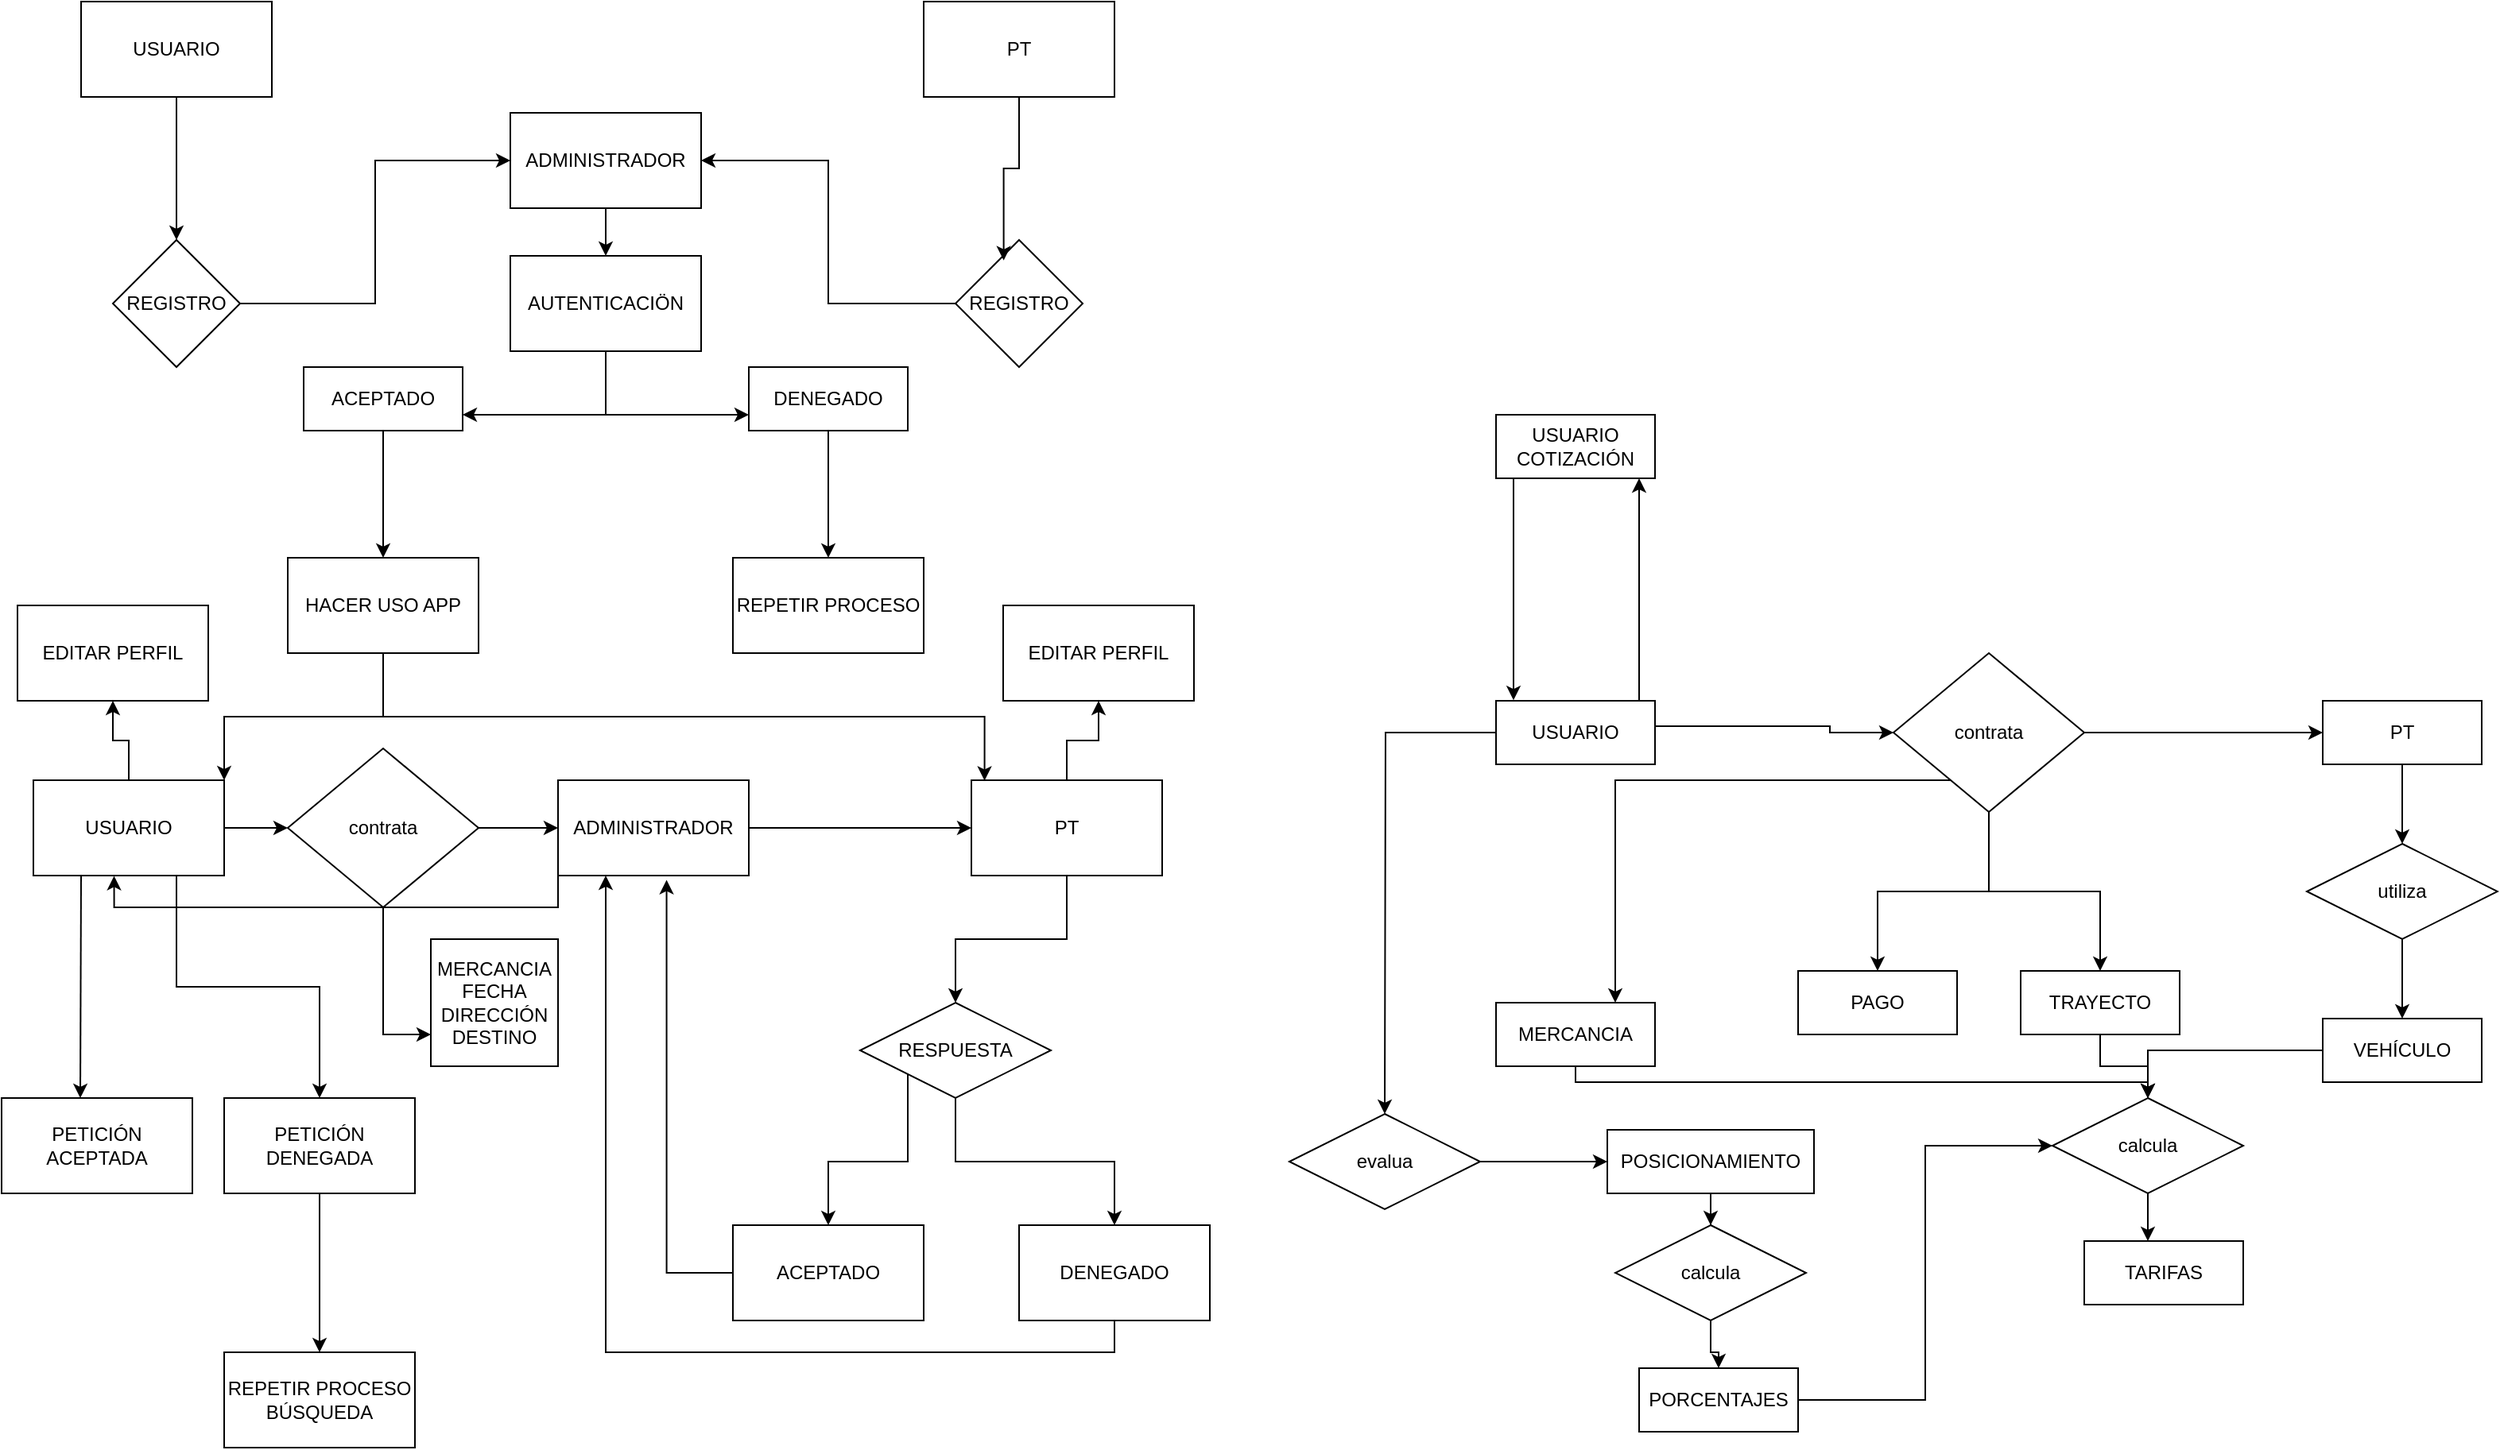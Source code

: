 <mxfile version="22.1.18" type="github">
  <diagram id="R2lEEEUBdFMjLlhIrx00" name="Page-1">
    <mxGraphModel dx="2537" dy="1995" grid="1" gridSize="10" guides="1" tooltips="1" connect="1" arrows="1" fold="1" page="1" pageScale="1" pageWidth="850" pageHeight="1100" math="0" shadow="0" extFonts="Permanent Marker^https://fonts.googleapis.com/css?family=Permanent+Marker">
      <root>
        <mxCell id="0" />
        <mxCell id="1" parent="0" />
        <mxCell id="s-wujuHhtaPkNqWGCWmi-6" style="edgeStyle=orthogonalEdgeStyle;rounded=0;orthogonalLoop=1;jettySize=auto;html=1;entryX=0;entryY=0.5;entryDx=0;entryDy=0;" parent="1" source="s-wujuHhtaPkNqWGCWmi-2" target="s-wujuHhtaPkNqWGCWmi-5" edge="1">
          <mxGeometry relative="1" as="geometry" />
        </mxCell>
        <mxCell id="s-wujuHhtaPkNqWGCWmi-42" style="edgeStyle=orthogonalEdgeStyle;rounded=0;orthogonalLoop=1;jettySize=auto;html=1;entryX=0.75;entryY=0;entryDx=0;entryDy=0;" parent="1" source="s-wujuHhtaPkNqWGCWmi-2" target="s-wujuHhtaPkNqWGCWmi-13" edge="1">
          <mxGeometry relative="1" as="geometry">
            <Array as="points">
              <mxPoint x="185" y="110" />
            </Array>
          </mxGeometry>
        </mxCell>
        <mxCell id="s-wujuHhtaPkNqWGCWmi-43" style="edgeStyle=orthogonalEdgeStyle;rounded=0;orthogonalLoop=1;jettySize=auto;html=1;" parent="1" source="s-wujuHhtaPkNqWGCWmi-2" target="s-wujuHhtaPkNqWGCWmi-14" edge="1">
          <mxGeometry relative="1" as="geometry" />
        </mxCell>
        <mxCell id="s-wujuHhtaPkNqWGCWmi-44" style="edgeStyle=orthogonalEdgeStyle;rounded=0;orthogonalLoop=1;jettySize=auto;html=1;" parent="1" source="s-wujuHhtaPkNqWGCWmi-2" target="s-wujuHhtaPkNqWGCWmi-12" edge="1">
          <mxGeometry relative="1" as="geometry" />
        </mxCell>
        <mxCell id="s-wujuHhtaPkNqWGCWmi-2" value="contrata" style="shape=rhombus;perimeter=rhombusPerimeter;whiteSpace=wrap;html=1;align=center;" parent="1" vertex="1">
          <mxGeometry x="360" y="30" width="120" height="100" as="geometry" />
        </mxCell>
        <mxCell id="s-wujuHhtaPkNqWGCWmi-25" style="edgeStyle=orthogonalEdgeStyle;rounded=0;orthogonalLoop=1;jettySize=auto;html=1;" parent="1" source="s-wujuHhtaPkNqWGCWmi-4" edge="1">
          <mxGeometry relative="1" as="geometry">
            <mxPoint x="40" y="320" as="targetPoint" />
          </mxGeometry>
        </mxCell>
        <mxCell id="s-wujuHhtaPkNqWGCWmi-46" style="edgeStyle=orthogonalEdgeStyle;rounded=0;orthogonalLoop=1;jettySize=auto;html=1;" parent="1" source="s-wujuHhtaPkNqWGCWmi-4" target="s-wujuHhtaPkNqWGCWmi-45" edge="1">
          <mxGeometry relative="1" as="geometry">
            <Array as="points">
              <mxPoint x="200" y="-20" />
              <mxPoint x="200" y="-20" />
            </Array>
          </mxGeometry>
        </mxCell>
        <mxCell id="s-wujuHhtaPkNqWGCWmi-4" value="USUARIO" style="whiteSpace=wrap;html=1;align=center;" parent="1" vertex="1">
          <mxGeometry x="110" y="60" width="100" height="40" as="geometry" />
        </mxCell>
        <mxCell id="s-wujuHhtaPkNqWGCWmi-29" style="edgeStyle=orthogonalEdgeStyle;rounded=0;orthogonalLoop=1;jettySize=auto;html=1;entryX=0.5;entryY=0;entryDx=0;entryDy=0;" parent="1" source="s-wujuHhtaPkNqWGCWmi-5" target="s-wujuHhtaPkNqWGCWmi-28" edge="1">
          <mxGeometry relative="1" as="geometry" />
        </mxCell>
        <mxCell id="s-wujuHhtaPkNqWGCWmi-5" value="PT" style="whiteSpace=wrap;html=1;align=center;" parent="1" vertex="1">
          <mxGeometry x="630" y="60" width="100" height="40" as="geometry" />
        </mxCell>
        <mxCell id="s-wujuHhtaPkNqWGCWmi-10" style="edgeStyle=orthogonalEdgeStyle;rounded=0;orthogonalLoop=1;jettySize=auto;html=1;entryX=0;entryY=0.5;entryDx=0;entryDy=0;" parent="1" target="s-wujuHhtaPkNqWGCWmi-2" edge="1">
          <mxGeometry relative="1" as="geometry">
            <mxPoint x="210" y="76" as="sourcePoint" />
            <mxPoint x="328.04" y="84.15" as="targetPoint" />
            <Array as="points">
              <mxPoint x="320" y="76" />
              <mxPoint x="320" y="80" />
            </Array>
          </mxGeometry>
        </mxCell>
        <mxCell id="s-wujuHhtaPkNqWGCWmi-35" style="edgeStyle=orthogonalEdgeStyle;rounded=0;orthogonalLoop=1;jettySize=auto;html=1;entryX=0.5;entryY=0;entryDx=0;entryDy=0;" parent="1" source="s-wujuHhtaPkNqWGCWmi-11" target="s-wujuHhtaPkNqWGCWmi-32" edge="1">
          <mxGeometry relative="1" as="geometry" />
        </mxCell>
        <mxCell id="s-wujuHhtaPkNqWGCWmi-11" value="VEHÍCULO" style="whiteSpace=wrap;html=1;align=center;" parent="1" vertex="1">
          <mxGeometry x="630" y="260" width="100" height="40" as="geometry" />
        </mxCell>
        <mxCell id="s-wujuHhtaPkNqWGCWmi-34" style="edgeStyle=orthogonalEdgeStyle;rounded=0;orthogonalLoop=1;jettySize=auto;html=1;entryX=0.5;entryY=0;entryDx=0;entryDy=0;" parent="1" source="s-wujuHhtaPkNqWGCWmi-12" target="s-wujuHhtaPkNqWGCWmi-32" edge="1">
          <mxGeometry relative="1" as="geometry" />
        </mxCell>
        <mxCell id="s-wujuHhtaPkNqWGCWmi-12" value="TRAYECTO" style="whiteSpace=wrap;html=1;align=center;" parent="1" vertex="1">
          <mxGeometry x="440" y="230" width="100" height="40" as="geometry" />
        </mxCell>
        <mxCell id="s-wujuHhtaPkNqWGCWmi-33" style="edgeStyle=orthogonalEdgeStyle;rounded=0;orthogonalLoop=1;jettySize=auto;html=1;" parent="1" source="s-wujuHhtaPkNqWGCWmi-13" target="s-wujuHhtaPkNqWGCWmi-32" edge="1">
          <mxGeometry relative="1" as="geometry">
            <Array as="points">
              <mxPoint x="160" y="300" />
              <mxPoint x="520" y="300" />
            </Array>
          </mxGeometry>
        </mxCell>
        <mxCell id="s-wujuHhtaPkNqWGCWmi-13" value="MERCANCIA" style="whiteSpace=wrap;html=1;align=center;" parent="1" vertex="1">
          <mxGeometry x="110" y="250" width="100" height="40" as="geometry" />
        </mxCell>
        <mxCell id="s-wujuHhtaPkNqWGCWmi-14" value="PAGO" style="whiteSpace=wrap;html=1;align=center;" parent="1" vertex="1">
          <mxGeometry x="300" y="230" width="100" height="40" as="geometry" />
        </mxCell>
        <mxCell id="s-wujuHhtaPkNqWGCWmi-15" value="TARIFAS" style="whiteSpace=wrap;html=1;align=center;" parent="1" vertex="1">
          <mxGeometry x="480" y="400" width="100" height="40" as="geometry" />
        </mxCell>
        <mxCell id="s-wujuHhtaPkNqWGCWmi-39" style="edgeStyle=orthogonalEdgeStyle;rounded=0;orthogonalLoop=1;jettySize=auto;html=1;entryX=0.5;entryY=0;entryDx=0;entryDy=0;" parent="1" source="s-wujuHhtaPkNqWGCWmi-16" target="s-wujuHhtaPkNqWGCWmi-38" edge="1">
          <mxGeometry relative="1" as="geometry" />
        </mxCell>
        <mxCell id="s-wujuHhtaPkNqWGCWmi-16" value="POSICIONAMIENTO" style="whiteSpace=wrap;html=1;align=center;" parent="1" vertex="1">
          <mxGeometry x="180" y="330" width="130" height="40" as="geometry" />
        </mxCell>
        <mxCell id="s-wujuHhtaPkNqWGCWmi-41" style="edgeStyle=orthogonalEdgeStyle;rounded=0;orthogonalLoop=1;jettySize=auto;html=1;entryX=0;entryY=0.5;entryDx=0;entryDy=0;" parent="1" source="s-wujuHhtaPkNqWGCWmi-17" target="s-wujuHhtaPkNqWGCWmi-32" edge="1">
          <mxGeometry relative="1" as="geometry" />
        </mxCell>
        <mxCell id="s-wujuHhtaPkNqWGCWmi-17" value="PORCENTAJES" style="whiteSpace=wrap;html=1;align=center;" parent="1" vertex="1">
          <mxGeometry x="200" y="480" width="100" height="40" as="geometry" />
        </mxCell>
        <mxCell id="s-wujuHhtaPkNqWGCWmi-26" style="edgeStyle=orthogonalEdgeStyle;rounded=0;orthogonalLoop=1;jettySize=auto;html=1;" parent="1" source="s-wujuHhtaPkNqWGCWmi-24" target="s-wujuHhtaPkNqWGCWmi-16" edge="1">
          <mxGeometry relative="1" as="geometry" />
        </mxCell>
        <mxCell id="s-wujuHhtaPkNqWGCWmi-24" value="evalua" style="shape=rhombus;perimeter=rhombusPerimeter;whiteSpace=wrap;html=1;align=center;" parent="1" vertex="1">
          <mxGeometry x="-20" y="320" width="120" height="60" as="geometry" />
        </mxCell>
        <mxCell id="s-wujuHhtaPkNqWGCWmi-30" style="edgeStyle=orthogonalEdgeStyle;rounded=0;orthogonalLoop=1;jettySize=auto;html=1;" parent="1" source="s-wujuHhtaPkNqWGCWmi-28" target="s-wujuHhtaPkNqWGCWmi-11" edge="1">
          <mxGeometry relative="1" as="geometry" />
        </mxCell>
        <mxCell id="s-wujuHhtaPkNqWGCWmi-28" value="utiliza" style="shape=rhombus;perimeter=rhombusPerimeter;whiteSpace=wrap;html=1;align=center;" parent="1" vertex="1">
          <mxGeometry x="620" y="150" width="120" height="60" as="geometry" />
        </mxCell>
        <mxCell id="s-wujuHhtaPkNqWGCWmi-32" value="calcula" style="shape=rhombus;perimeter=rhombusPerimeter;whiteSpace=wrap;html=1;align=center;" parent="1" vertex="1">
          <mxGeometry x="460" y="310" width="120" height="60" as="geometry" />
        </mxCell>
        <mxCell id="s-wujuHhtaPkNqWGCWmi-36" style="edgeStyle=orthogonalEdgeStyle;rounded=0;orthogonalLoop=1;jettySize=auto;html=1;entryX=0.4;entryY=0;entryDx=0;entryDy=0;entryPerimeter=0;" parent="1" source="s-wujuHhtaPkNqWGCWmi-32" target="s-wujuHhtaPkNqWGCWmi-15" edge="1">
          <mxGeometry relative="1" as="geometry" />
        </mxCell>
        <mxCell id="s-wujuHhtaPkNqWGCWmi-40" style="edgeStyle=orthogonalEdgeStyle;rounded=0;orthogonalLoop=1;jettySize=auto;html=1;" parent="1" source="s-wujuHhtaPkNqWGCWmi-38" target="s-wujuHhtaPkNqWGCWmi-17" edge="1">
          <mxGeometry relative="1" as="geometry" />
        </mxCell>
        <mxCell id="s-wujuHhtaPkNqWGCWmi-38" value="calcula" style="shape=rhombus;perimeter=rhombusPerimeter;whiteSpace=wrap;html=1;align=center;" parent="1" vertex="1">
          <mxGeometry x="185" y="390" width="120" height="60" as="geometry" />
        </mxCell>
        <mxCell id="s-wujuHhtaPkNqWGCWmi-45" value="USUARIO COTIZACIÓN" style="whiteSpace=wrap;html=1;align=center;" parent="1" vertex="1">
          <mxGeometry x="110" y="-120" width="100" height="40" as="geometry" />
        </mxCell>
        <mxCell id="s-wujuHhtaPkNqWGCWmi-47" style="edgeStyle=orthogonalEdgeStyle;rounded=0;orthogonalLoop=1;jettySize=auto;html=1;entryX=0.11;entryY=-0.01;entryDx=0;entryDy=0;entryPerimeter=0;" parent="1" source="s-wujuHhtaPkNqWGCWmi-45" target="s-wujuHhtaPkNqWGCWmi-4" edge="1">
          <mxGeometry relative="1" as="geometry">
            <Array as="points">
              <mxPoint x="130" y="-80" />
              <mxPoint x="130" y="-80" />
            </Array>
          </mxGeometry>
        </mxCell>
        <mxCell id="q2-BK6-ns6nN9b0wE0lk-15" style="edgeStyle=orthogonalEdgeStyle;rounded=0;orthogonalLoop=1;jettySize=auto;html=1;exitX=0.5;exitY=1;exitDx=0;exitDy=0;entryX=0.5;entryY=0;entryDx=0;entryDy=0;" edge="1" parent="1" source="q2-BK6-ns6nN9b0wE0lk-1" target="q2-BK6-ns6nN9b0wE0lk-4">
          <mxGeometry relative="1" as="geometry" />
        </mxCell>
        <mxCell id="q2-BK6-ns6nN9b0wE0lk-1" value="USUARIO" style="rounded=0;whiteSpace=wrap;html=1;" vertex="1" parent="1">
          <mxGeometry x="-780" y="-380" width="120" height="60" as="geometry" />
        </mxCell>
        <mxCell id="q2-BK6-ns6nN9b0wE0lk-2" value="PT" style="rounded=0;whiteSpace=wrap;html=1;" vertex="1" parent="1">
          <mxGeometry x="-250" y="-380" width="120" height="60" as="geometry" />
        </mxCell>
        <mxCell id="q2-BK6-ns6nN9b0wE0lk-27" style="edgeStyle=orthogonalEdgeStyle;rounded=0;orthogonalLoop=1;jettySize=auto;html=1;exitX=0.5;exitY=1;exitDx=0;exitDy=0;entryX=0.5;entryY=0;entryDx=0;entryDy=0;" edge="1" parent="1" source="q2-BK6-ns6nN9b0wE0lk-3" target="q2-BK6-ns6nN9b0wE0lk-8">
          <mxGeometry relative="1" as="geometry" />
        </mxCell>
        <mxCell id="q2-BK6-ns6nN9b0wE0lk-3" value="ADMINISTRADOR" style="rounded=0;whiteSpace=wrap;html=1;" vertex="1" parent="1">
          <mxGeometry x="-510" y="-310" width="120" height="60" as="geometry" />
        </mxCell>
        <mxCell id="q2-BK6-ns6nN9b0wE0lk-19" style="edgeStyle=orthogonalEdgeStyle;rounded=0;orthogonalLoop=1;jettySize=auto;html=1;exitX=1;exitY=0.5;exitDx=0;exitDy=0;entryX=0;entryY=0.5;entryDx=0;entryDy=0;" edge="1" parent="1" source="q2-BK6-ns6nN9b0wE0lk-4" target="q2-BK6-ns6nN9b0wE0lk-3">
          <mxGeometry relative="1" as="geometry" />
        </mxCell>
        <mxCell id="q2-BK6-ns6nN9b0wE0lk-4" value="REGISTRO" style="rhombus;whiteSpace=wrap;html=1;" vertex="1" parent="1">
          <mxGeometry x="-760" y="-230" width="80" height="80" as="geometry" />
        </mxCell>
        <mxCell id="q2-BK6-ns6nN9b0wE0lk-28" style="edgeStyle=orthogonalEdgeStyle;rounded=0;orthogonalLoop=1;jettySize=auto;html=1;exitX=0.5;exitY=1;exitDx=0;exitDy=0;entryX=1;entryY=0.75;entryDx=0;entryDy=0;" edge="1" parent="1" source="q2-BK6-ns6nN9b0wE0lk-8" target="q2-BK6-ns6nN9b0wE0lk-11">
          <mxGeometry relative="1" as="geometry" />
        </mxCell>
        <mxCell id="q2-BK6-ns6nN9b0wE0lk-29" style="edgeStyle=orthogonalEdgeStyle;rounded=0;orthogonalLoop=1;jettySize=auto;html=1;exitX=0.5;exitY=1;exitDx=0;exitDy=0;entryX=0;entryY=0.75;entryDx=0;entryDy=0;" edge="1" parent="1" source="q2-BK6-ns6nN9b0wE0lk-8" target="q2-BK6-ns6nN9b0wE0lk-12">
          <mxGeometry relative="1" as="geometry" />
        </mxCell>
        <mxCell id="q2-BK6-ns6nN9b0wE0lk-8" value="AUTENTICACIÖN" style="rounded=0;whiteSpace=wrap;html=1;" vertex="1" parent="1">
          <mxGeometry x="-510" y="-220" width="120" height="60" as="geometry" />
        </mxCell>
        <mxCell id="q2-BK6-ns6nN9b0wE0lk-23" style="edgeStyle=orthogonalEdgeStyle;rounded=0;orthogonalLoop=1;jettySize=auto;html=1;exitX=0.5;exitY=1;exitDx=0;exitDy=0;" edge="1" parent="1" source="q2-BK6-ns6nN9b0wE0lk-11" target="q2-BK6-ns6nN9b0wE0lk-22">
          <mxGeometry relative="1" as="geometry" />
        </mxCell>
        <mxCell id="q2-BK6-ns6nN9b0wE0lk-11" value="ACEPTADO" style="whiteSpace=wrap;html=1;align=center;" vertex="1" parent="1">
          <mxGeometry x="-640" y="-150" width="100" height="40" as="geometry" />
        </mxCell>
        <mxCell id="q2-BK6-ns6nN9b0wE0lk-21" style="edgeStyle=orthogonalEdgeStyle;rounded=0;orthogonalLoop=1;jettySize=auto;html=1;exitX=0.5;exitY=1;exitDx=0;exitDy=0;entryX=0.5;entryY=0;entryDx=0;entryDy=0;" edge="1" parent="1" source="q2-BK6-ns6nN9b0wE0lk-12" target="q2-BK6-ns6nN9b0wE0lk-20">
          <mxGeometry relative="1" as="geometry" />
        </mxCell>
        <mxCell id="q2-BK6-ns6nN9b0wE0lk-12" value="DENEGADO" style="whiteSpace=wrap;html=1;align=center;" vertex="1" parent="1">
          <mxGeometry x="-360" y="-150" width="100" height="40" as="geometry" />
        </mxCell>
        <mxCell id="q2-BK6-ns6nN9b0wE0lk-18" style="edgeStyle=orthogonalEdgeStyle;rounded=0;orthogonalLoop=1;jettySize=auto;html=1;exitX=0;exitY=0.5;exitDx=0;exitDy=0;entryX=1;entryY=0.5;entryDx=0;entryDy=0;" edge="1" parent="1" source="q2-BK6-ns6nN9b0wE0lk-16" target="q2-BK6-ns6nN9b0wE0lk-3">
          <mxGeometry relative="1" as="geometry" />
        </mxCell>
        <mxCell id="q2-BK6-ns6nN9b0wE0lk-16" value="REGISTRO" style="rhombus;whiteSpace=wrap;html=1;" vertex="1" parent="1">
          <mxGeometry x="-230" y="-230" width="80" height="80" as="geometry" />
        </mxCell>
        <mxCell id="q2-BK6-ns6nN9b0wE0lk-17" style="edgeStyle=orthogonalEdgeStyle;rounded=0;orthogonalLoop=1;jettySize=auto;html=1;exitX=0.5;exitY=1;exitDx=0;exitDy=0;entryX=0.379;entryY=0.161;entryDx=0;entryDy=0;entryPerimeter=0;" edge="1" parent="1" source="q2-BK6-ns6nN9b0wE0lk-2" target="q2-BK6-ns6nN9b0wE0lk-16">
          <mxGeometry relative="1" as="geometry" />
        </mxCell>
        <mxCell id="q2-BK6-ns6nN9b0wE0lk-20" value="REPETIR PROCESO" style="rounded=0;whiteSpace=wrap;html=1;" vertex="1" parent="1">
          <mxGeometry x="-370" y="-30" width="120" height="60" as="geometry" />
        </mxCell>
        <mxCell id="q2-BK6-ns6nN9b0wE0lk-58" style="edgeStyle=orthogonalEdgeStyle;rounded=0;orthogonalLoop=1;jettySize=auto;html=1;exitX=0.5;exitY=1;exitDx=0;exitDy=0;entryX=1;entryY=0;entryDx=0;entryDy=0;" edge="1" parent="1" source="q2-BK6-ns6nN9b0wE0lk-22" target="q2-BK6-ns6nN9b0wE0lk-33">
          <mxGeometry relative="1" as="geometry" />
        </mxCell>
        <mxCell id="q2-BK6-ns6nN9b0wE0lk-22" value="HACER USO APP" style="rounded=0;whiteSpace=wrap;html=1;" vertex="1" parent="1">
          <mxGeometry x="-650" y="-30" width="120" height="60" as="geometry" />
        </mxCell>
        <mxCell id="q2-BK6-ns6nN9b0wE0lk-31" style="edgeStyle=orthogonalEdgeStyle;rounded=0;orthogonalLoop=1;jettySize=auto;html=1;exitX=1;exitY=0.5;exitDx=0;exitDy=0;entryX=0;entryY=0.5;entryDx=0;entryDy=0;" edge="1" parent="1" source="q2-BK6-ns6nN9b0wE0lk-24" target="q2-BK6-ns6nN9b0wE0lk-30">
          <mxGeometry relative="1" as="geometry" />
        </mxCell>
        <mxCell id="q2-BK6-ns6nN9b0wE0lk-61" style="edgeStyle=orthogonalEdgeStyle;rounded=0;orthogonalLoop=1;jettySize=auto;html=1;exitX=0.5;exitY=1;exitDx=0;exitDy=0;entryX=0;entryY=0.75;entryDx=0;entryDy=0;" edge="1" parent="1" source="q2-BK6-ns6nN9b0wE0lk-24" target="q2-BK6-ns6nN9b0wE0lk-60">
          <mxGeometry relative="1" as="geometry" />
        </mxCell>
        <mxCell id="q2-BK6-ns6nN9b0wE0lk-24" value="contrata" style="shape=rhombus;perimeter=rhombusPerimeter;whiteSpace=wrap;html=1;align=center;" vertex="1" parent="1">
          <mxGeometry x="-650" y="90" width="120" height="100" as="geometry" />
        </mxCell>
        <mxCell id="q2-BK6-ns6nN9b0wE0lk-35" style="edgeStyle=orthogonalEdgeStyle;rounded=0;orthogonalLoop=1;jettySize=auto;html=1;exitX=1;exitY=0.5;exitDx=0;exitDy=0;" edge="1" parent="1" source="q2-BK6-ns6nN9b0wE0lk-30" target="q2-BK6-ns6nN9b0wE0lk-32">
          <mxGeometry relative="1" as="geometry" />
        </mxCell>
        <mxCell id="q2-BK6-ns6nN9b0wE0lk-30" value="ADMINISTRADOR" style="rounded=0;whiteSpace=wrap;html=1;" vertex="1" parent="1">
          <mxGeometry x="-480" y="110" width="120" height="60" as="geometry" />
        </mxCell>
        <mxCell id="q2-BK6-ns6nN9b0wE0lk-38" style="edgeStyle=orthogonalEdgeStyle;rounded=0;orthogonalLoop=1;jettySize=auto;html=1;exitX=0.5;exitY=1;exitDx=0;exitDy=0;entryX=0.5;entryY=0;entryDx=0;entryDy=0;" edge="1" parent="1" source="q2-BK6-ns6nN9b0wE0lk-32" target="q2-BK6-ns6nN9b0wE0lk-37">
          <mxGeometry relative="1" as="geometry" />
        </mxCell>
        <mxCell id="q2-BK6-ns6nN9b0wE0lk-52" style="edgeStyle=orthogonalEdgeStyle;rounded=0;orthogonalLoop=1;jettySize=auto;html=1;exitX=0.5;exitY=0;exitDx=0;exitDy=0;" edge="1" parent="1" source="q2-BK6-ns6nN9b0wE0lk-32" target="q2-BK6-ns6nN9b0wE0lk-50">
          <mxGeometry relative="1" as="geometry" />
        </mxCell>
        <mxCell id="q2-BK6-ns6nN9b0wE0lk-32" value="PT" style="rounded=0;whiteSpace=wrap;html=1;" vertex="1" parent="1">
          <mxGeometry x="-220" y="110" width="120" height="60" as="geometry" />
        </mxCell>
        <mxCell id="q2-BK6-ns6nN9b0wE0lk-34" style="edgeStyle=orthogonalEdgeStyle;rounded=0;orthogonalLoop=1;jettySize=auto;html=1;exitX=1;exitY=0.5;exitDx=0;exitDy=0;entryX=0;entryY=0.5;entryDx=0;entryDy=0;" edge="1" parent="1" source="q2-BK6-ns6nN9b0wE0lk-33" target="q2-BK6-ns6nN9b0wE0lk-24">
          <mxGeometry relative="1" as="geometry" />
        </mxCell>
        <mxCell id="q2-BK6-ns6nN9b0wE0lk-47" style="edgeStyle=orthogonalEdgeStyle;rounded=0;orthogonalLoop=1;jettySize=auto;html=1;exitX=0.25;exitY=1;exitDx=0;exitDy=0;" edge="1" parent="1" source="q2-BK6-ns6nN9b0wE0lk-33">
          <mxGeometry relative="1" as="geometry">
            <mxPoint x="-780.5" y="310" as="targetPoint" />
          </mxGeometry>
        </mxCell>
        <mxCell id="q2-BK6-ns6nN9b0wE0lk-49" style="edgeStyle=orthogonalEdgeStyle;rounded=0;orthogonalLoop=1;jettySize=auto;html=1;exitX=0.5;exitY=0;exitDx=0;exitDy=0;" edge="1" parent="1" source="q2-BK6-ns6nN9b0wE0lk-33" target="q2-BK6-ns6nN9b0wE0lk-48">
          <mxGeometry relative="1" as="geometry" />
        </mxCell>
        <mxCell id="q2-BK6-ns6nN9b0wE0lk-55" style="edgeStyle=orthogonalEdgeStyle;rounded=0;orthogonalLoop=1;jettySize=auto;html=1;exitX=0.75;exitY=1;exitDx=0;exitDy=0;" edge="1" parent="1" source="q2-BK6-ns6nN9b0wE0lk-33" target="q2-BK6-ns6nN9b0wE0lk-54">
          <mxGeometry relative="1" as="geometry" />
        </mxCell>
        <mxCell id="q2-BK6-ns6nN9b0wE0lk-33" value="USUARIO" style="rounded=0;whiteSpace=wrap;html=1;" vertex="1" parent="1">
          <mxGeometry x="-810" y="110" width="120" height="60" as="geometry" />
        </mxCell>
        <mxCell id="q2-BK6-ns6nN9b0wE0lk-40" style="edgeStyle=orthogonalEdgeStyle;rounded=0;orthogonalLoop=1;jettySize=auto;html=1;exitX=0.5;exitY=1;exitDx=0;exitDy=0;" edge="1" parent="1" source="q2-BK6-ns6nN9b0wE0lk-37" target="q2-BK6-ns6nN9b0wE0lk-41">
          <mxGeometry relative="1" as="geometry">
            <mxPoint x="-230.5" y="390" as="targetPoint" />
          </mxGeometry>
        </mxCell>
        <mxCell id="q2-BK6-ns6nN9b0wE0lk-43" style="edgeStyle=orthogonalEdgeStyle;rounded=0;orthogonalLoop=1;jettySize=auto;html=1;exitX=0;exitY=1;exitDx=0;exitDy=0;entryX=0.5;entryY=0;entryDx=0;entryDy=0;" edge="1" parent="1" source="q2-BK6-ns6nN9b0wE0lk-37" target="q2-BK6-ns6nN9b0wE0lk-42">
          <mxGeometry relative="1" as="geometry" />
        </mxCell>
        <mxCell id="q2-BK6-ns6nN9b0wE0lk-37" value="RESPUESTA" style="shape=rhombus;perimeter=rhombusPerimeter;whiteSpace=wrap;html=1;align=center;" vertex="1" parent="1">
          <mxGeometry x="-290" y="250" width="120" height="60" as="geometry" />
        </mxCell>
        <mxCell id="q2-BK6-ns6nN9b0wE0lk-45" style="edgeStyle=orthogonalEdgeStyle;rounded=0;orthogonalLoop=1;jettySize=auto;html=1;exitX=0.5;exitY=1;exitDx=0;exitDy=0;entryX=0.25;entryY=1;entryDx=0;entryDy=0;" edge="1" parent="1" source="q2-BK6-ns6nN9b0wE0lk-41" target="q2-BK6-ns6nN9b0wE0lk-30">
          <mxGeometry relative="1" as="geometry" />
        </mxCell>
        <mxCell id="q2-BK6-ns6nN9b0wE0lk-41" value="DENEGADO" style="rounded=0;whiteSpace=wrap;html=1;" vertex="1" parent="1">
          <mxGeometry x="-190" y="390" width="120" height="60" as="geometry" />
        </mxCell>
        <mxCell id="q2-BK6-ns6nN9b0wE0lk-42" value="ACEPTADO" style="rounded=0;whiteSpace=wrap;html=1;" vertex="1" parent="1">
          <mxGeometry x="-370" y="390" width="120" height="60" as="geometry" />
        </mxCell>
        <mxCell id="q2-BK6-ns6nN9b0wE0lk-44" style="edgeStyle=orthogonalEdgeStyle;rounded=0;orthogonalLoop=1;jettySize=auto;html=1;exitX=0;exitY=0.5;exitDx=0;exitDy=0;entryX=0.569;entryY=1.046;entryDx=0;entryDy=0;entryPerimeter=0;" edge="1" parent="1" source="q2-BK6-ns6nN9b0wE0lk-42" target="q2-BK6-ns6nN9b0wE0lk-30">
          <mxGeometry relative="1" as="geometry" />
        </mxCell>
        <mxCell id="q2-BK6-ns6nN9b0wE0lk-46" style="edgeStyle=orthogonalEdgeStyle;rounded=0;orthogonalLoop=1;jettySize=auto;html=1;exitX=0;exitY=0.75;exitDx=0;exitDy=0;entryX=0.423;entryY=1.004;entryDx=0;entryDy=0;entryPerimeter=0;" edge="1" parent="1" source="q2-BK6-ns6nN9b0wE0lk-30" target="q2-BK6-ns6nN9b0wE0lk-33">
          <mxGeometry relative="1" as="geometry">
            <Array as="points">
              <mxPoint x="-480" y="190" />
              <mxPoint x="-759" y="190" />
            </Array>
          </mxGeometry>
        </mxCell>
        <mxCell id="q2-BK6-ns6nN9b0wE0lk-48" value="EDITAR PERFIL" style="rounded=0;whiteSpace=wrap;html=1;" vertex="1" parent="1">
          <mxGeometry x="-820" width="120" height="60" as="geometry" />
        </mxCell>
        <mxCell id="q2-BK6-ns6nN9b0wE0lk-50" value="EDITAR PERFIL" style="rounded=0;whiteSpace=wrap;html=1;" vertex="1" parent="1">
          <mxGeometry x="-200" width="120" height="60" as="geometry" />
        </mxCell>
        <mxCell id="q2-BK6-ns6nN9b0wE0lk-53" value="PETICIÓN ACEPTADA" style="rounded=0;whiteSpace=wrap;html=1;" vertex="1" parent="1">
          <mxGeometry x="-830" y="310" width="120" height="60" as="geometry" />
        </mxCell>
        <mxCell id="q2-BK6-ns6nN9b0wE0lk-57" style="edgeStyle=orthogonalEdgeStyle;rounded=0;orthogonalLoop=1;jettySize=auto;html=1;exitX=0.5;exitY=1;exitDx=0;exitDy=0;entryX=0.5;entryY=0;entryDx=0;entryDy=0;" edge="1" parent="1" source="q2-BK6-ns6nN9b0wE0lk-54" target="q2-BK6-ns6nN9b0wE0lk-56">
          <mxGeometry relative="1" as="geometry" />
        </mxCell>
        <mxCell id="q2-BK6-ns6nN9b0wE0lk-54" value="PETICIÓN DENEGADA" style="rounded=0;whiteSpace=wrap;html=1;" vertex="1" parent="1">
          <mxGeometry x="-690" y="310" width="120" height="60" as="geometry" />
        </mxCell>
        <mxCell id="q2-BK6-ns6nN9b0wE0lk-56" value="REPETIR PROCESO BÚSQUEDA" style="rounded=0;whiteSpace=wrap;html=1;" vertex="1" parent="1">
          <mxGeometry x="-690" y="470" width="120" height="60" as="geometry" />
        </mxCell>
        <mxCell id="q2-BK6-ns6nN9b0wE0lk-59" style="edgeStyle=orthogonalEdgeStyle;rounded=0;orthogonalLoop=1;jettySize=auto;html=1;exitX=0.5;exitY=1;exitDx=0;exitDy=0;entryX=0.069;entryY=0.004;entryDx=0;entryDy=0;entryPerimeter=0;" edge="1" parent="1" source="q2-BK6-ns6nN9b0wE0lk-22" target="q2-BK6-ns6nN9b0wE0lk-32">
          <mxGeometry relative="1" as="geometry" />
        </mxCell>
        <mxCell id="q2-BK6-ns6nN9b0wE0lk-60" value="MERCANCIA&lt;br&gt;FECHA&lt;br&gt;DIRECCIÓN&lt;br&gt;DESTINO" style="whiteSpace=wrap;html=1;aspect=fixed;" vertex="1" parent="1">
          <mxGeometry x="-560" y="210" width="80" height="80" as="geometry" />
        </mxCell>
      </root>
    </mxGraphModel>
  </diagram>
</mxfile>
